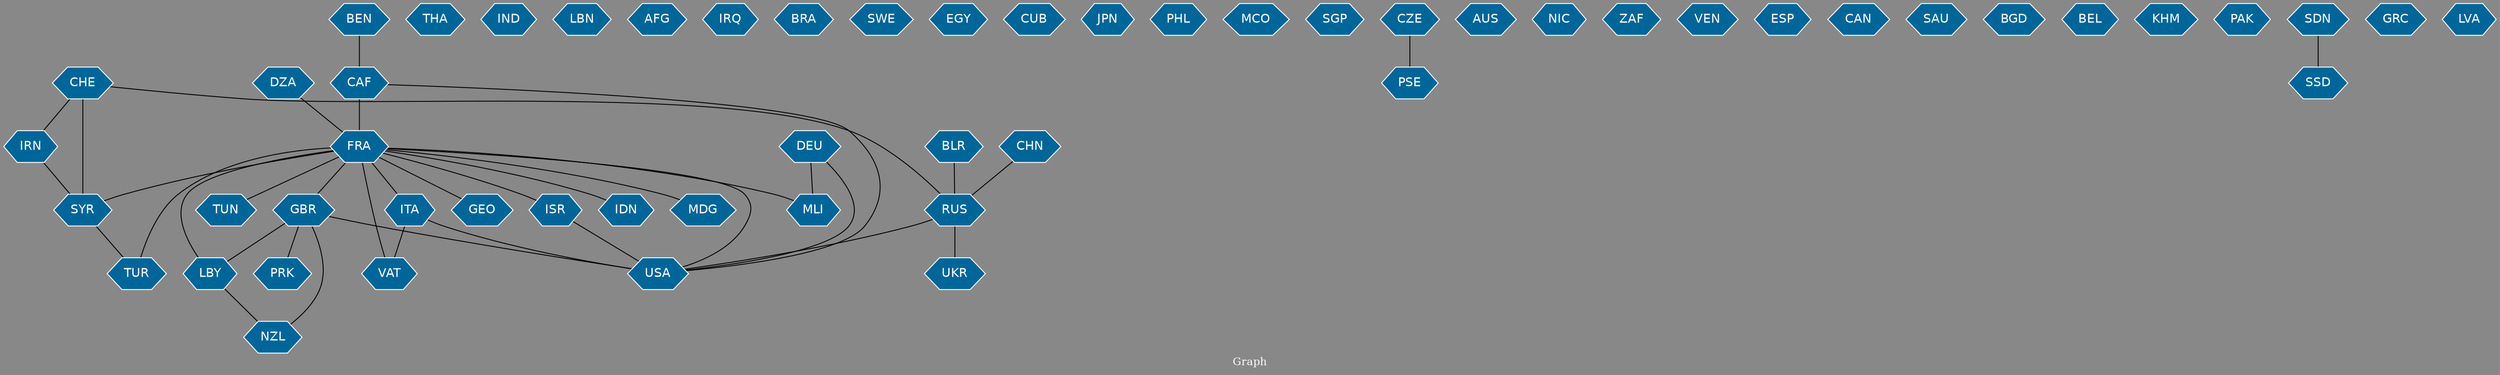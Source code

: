 // Countries together in item graph
graph {
	graph [bgcolor="#888888" fontcolor=white fontsize=12 label="Graph" outputorder=edgesfirst overlap=prism]
	node [color=white fillcolor="#006699" fontcolor=white fontname=Helvetica shape=hexagon style=filled]
	edge [arrowhead=open color=black fontcolor=white fontname=Courier fontsize=12]
		TUN [label=TUN]
		ISR [label=ISR]
		THA [label=THA]
		UKR [label=UKR]
		IND [label=IND]
		USA [label=USA]
		LBN [label=LBN]
		AFG [label=AFG]
		CAF [label=CAF]
		IRQ [label=IRQ]
		IDN [label=IDN]
		FRA [label=FRA]
		BRA [label=BRA]
		DEU [label=DEU]
		SWE [label=SWE]
		CHN [label=CHN]
		EGY [label=EGY]
		DZA [label=DZA]
		SYR [label=SYR]
		CUB [label=CUB]
		MDG [label=MDG]
		JPN [label=JPN]
		GBR [label=GBR]
		PRK [label=PRK]
		MLI [label=MLI]
		RUS [label=RUS]
		CHE [label=CHE]
		VAT [label=VAT]
		PHL [label=PHL]
		TUR [label=TUR]
		ITA [label=ITA]
		MCO [label=MCO]
		SGP [label=SGP]
		PSE [label=PSE]
		CZE [label=CZE]
		BEN [label=BEN]
		AUS [label=AUS]
		NIC [label=NIC]
		ZAF [label=ZAF]
		VEN [label=VEN]
		LBY [label=LBY]
		ESP [label=ESP]
		CAN [label=CAN]
		SAU [label=SAU]
		GEO [label=GEO]
		IRN [label=IRN]
		BGD [label=BGD]
		BLR [label=BLR]
		BEL [label=BEL]
		KHM [label=KHM]
		PAK [label=PAK]
		SSD [label=SSD]
		SDN [label=SDN]
		GRC [label=GRC]
		NZL [label=NZL]
		LVA [label=LVA]
			FRA -- IDN [weight=2]
			FRA -- USA [weight=2]
			FRA -- GEO [weight=1]
			SYR -- TUR [weight=3]
			GBR -- NZL [weight=1]
			FRA -- GBR [weight=4]
			CHE -- RUS [weight=1]
			CAF -- FRA [weight=6]
			BLR -- RUS [weight=1]
			CHE -- SYR [weight=12]
			FRA -- VAT [weight=2]
			FRA -- TUR [weight=6]
			CHN -- RUS [weight=1]
			GBR -- LBY [weight=1]
			CHE -- IRN [weight=1]
			DZA -- FRA [weight=2]
			FRA -- SYR [weight=3]
			CAF -- USA [weight=1]
			ITA -- VAT [weight=1]
			RUS -- USA [weight=2]
			LBY -- NZL [weight=1]
			CZE -- PSE [weight=1]
			DEU -- USA [weight=1]
			RUS -- UKR [weight=1]
			FRA -- MDG [weight=1]
			FRA -- ITA [weight=3]
			ISR -- USA [weight=4]
			SDN -- SSD [weight=1]
			BEN -- CAF [weight=2]
			FRA -- ISR [weight=1]
			IRN -- SYR [weight=1]
			FRA -- MLI [weight=5]
			ITA -- USA [weight=1]
			FRA -- TUN [weight=1]
			GBR -- USA [weight=1]
			FRA -- LBY [weight=1]
			GBR -- PRK [weight=1]
			DEU -- MLI [weight=1]
}